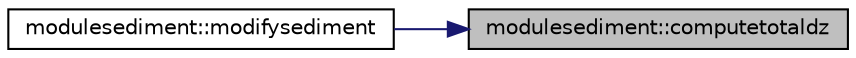 digraph "modulesediment::computetotaldz"
{
 // LATEX_PDF_SIZE
  edge [fontname="Helvetica",fontsize="10",labelfontname="Helvetica",labelfontsize="10"];
  node [fontname="Helvetica",fontsize="10",shape=record];
  rankdir="RL";
  Node1 [label="modulesediment::computetotaldz",height=0.2,width=0.4,color="black", fillcolor="grey75", style="filled", fontcolor="black",tooltip=" "];
  Node1 -> Node2 [dir="back",color="midnightblue",fontsize="10",style="solid",fontname="Helvetica"];
  Node2 [label="modulesediment::modifysediment",height=0.2,width=0.4,color="black", fillcolor="white", style="filled",URL="$namespacemodulesediment.html#a8bd56ac218e3c51dd03eb2967d7e9398",tooltip=" "];
}
